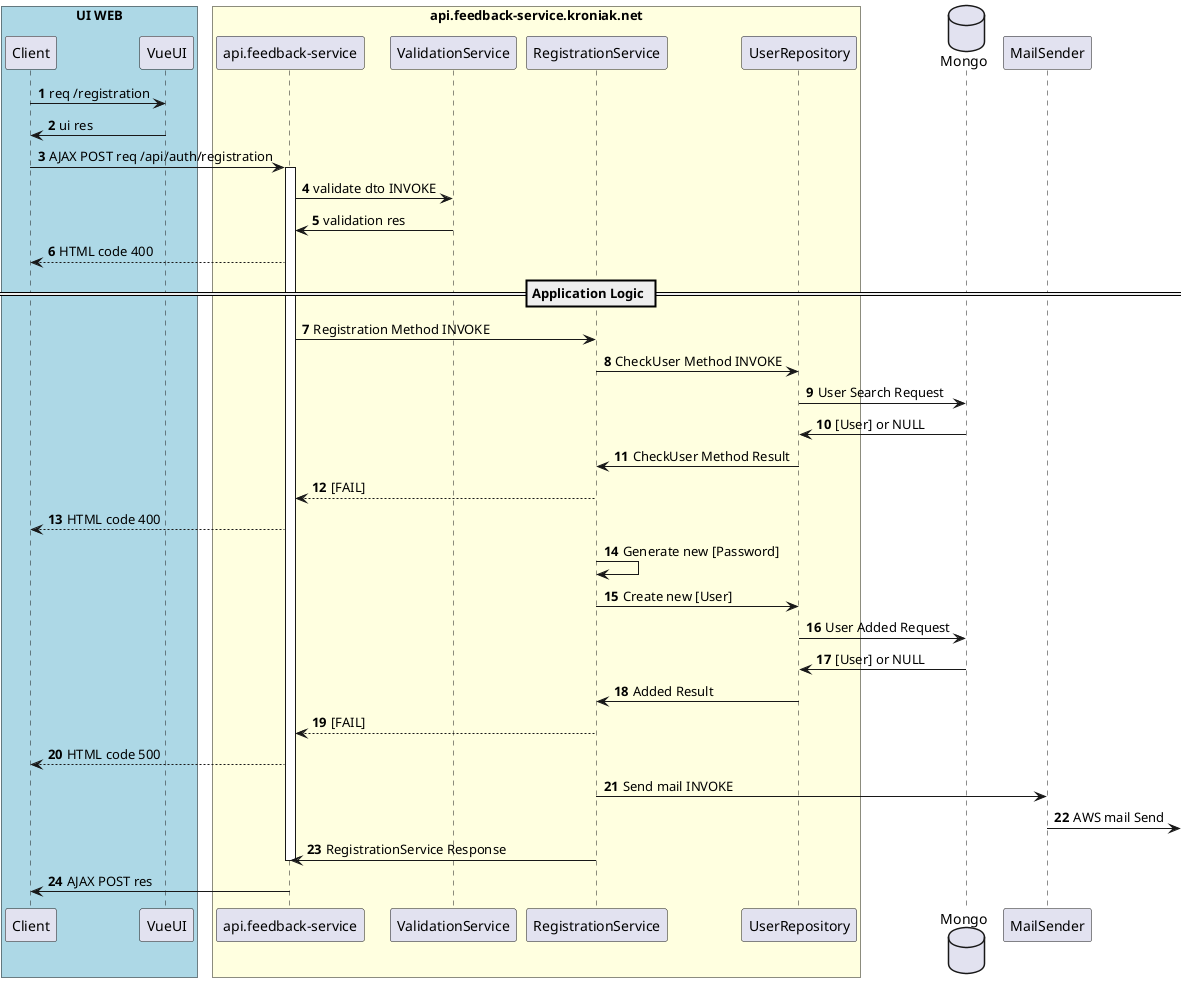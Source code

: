 @startuml General Registration Flow
box "UI WEB" #LightBlue
	participant Client
	participant VueUI
end box
box "api.feedback-service.kroniak.net" #LightYellow
	participant "api.feedback-service" as api
	participant ValidationService
	participant RegistrationService
	participant UserRepository
end box
autonumber
Client -> VueUI : req /registration
Client <- VueUI : ui res
Client -> api : AJAX POST req /api/auth/registration
activate api
api -> ValidationService : validate dto INVOKE
ValidationService -> api : validation res
api --> Client: HTML code 400
== Application Logic ==
api -> RegistrationService : Registration Method INVOKE
RegistrationService -> UserRepository : CheckUser Method INVOKE
database Mongo
UserRepository -> Mongo : User Search Request
Mongo -> UserRepository : [User] or NULL
UserRepository -> RegistrationService : CheckUser Method Result
RegistrationService --> api : [FAIL]
api --> Client: HTML code 400

RegistrationService -> RegistrationService : Generate new [Password]
RegistrationService -> UserRepository : Create new [User]
UserRepository -> Mongo : User Added Request
Mongo -> UserRepository : [User] or NULL
UserRepository -> RegistrationService : Added Result
RegistrationService --> api : [FAIL]
api --> Client: HTML code 500
RegistrationService -> MailSender : Send mail INVOKE
MailSender ->] : AWS mail Send
RegistrationService -> api : RegistrationService Response
deactivate api
api -> Client : AJAX POST res
@enduml